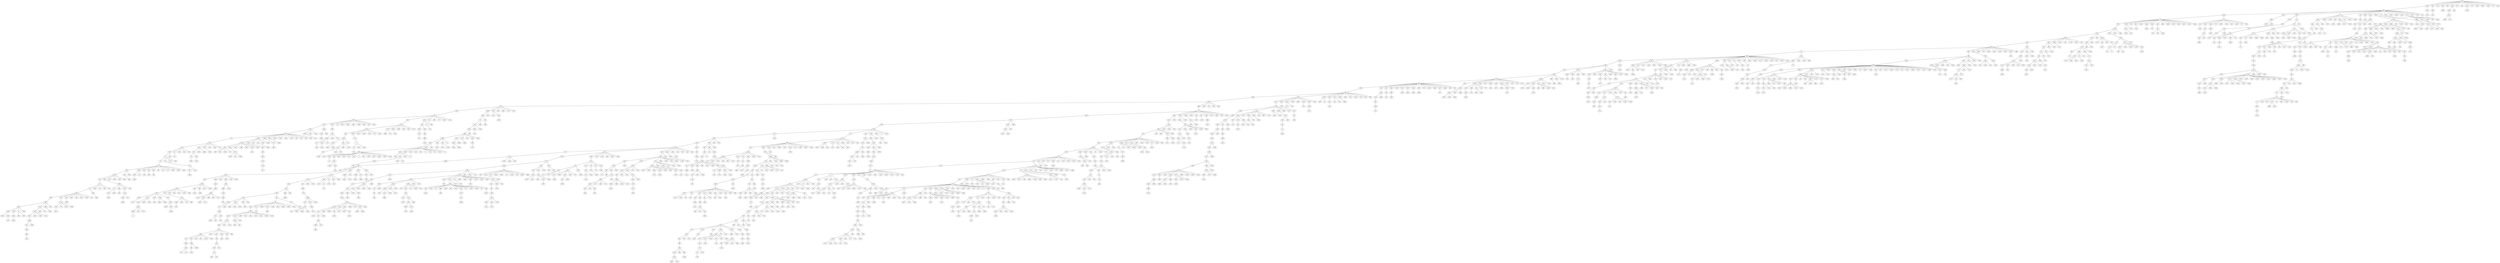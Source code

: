 strict graph "" {
	1467 -- 1245;
	1467 -- 292;
	1467 -- 1112;
	1467 -- 630;
	1467 -- 483;
	1467 -- 838;
	1467 -- 327;
	1467 -- 102;
	1467 -- 2152;
	1467 -- 24;
	1467 -- 1184;
	1467 -- 1867;
	1467 -- 1528;
	1467 -- 51;
	1467 -- 636;
	1245 -- 909;
	1245 -- 1679;
	909 -- 1486;
	909 -- 919;
	909 -- 244;
	909 -- 774;
	909 -- 181;
	909 -- 609;
	909 -- 1025;
	909 -- 1948;
	909 -- 771;
	909 -- 618;
	909 -- 2301;
	909 -- 1446;
	909 -- 1243;
	909 -- 417;
	909 -- 1651;
	909 -- 767;
	909 -- 213;
	1486 -- 341;
	1486 -- 740;
	341 -- 390;
	341 -- 1140;
	341 -- 90;
	341 -- 607;
	341 -- 1165;
	341 -- 1466;
	341 -- 2418;
	341 -- 1442;
	341 -- 896;
	341 -- 1990;
	341 -- 1817;
	341 -- 458;
	341 -- 1913;
	341 -- 2321;
	341 -- 1468;
	390 -- 2216;
	2216 -- 520;
	2216 -- 1785;
	2216 -- 1414;
	2216 -- 2403;
	520 -- 968;
	520 -- 1313;
	520 -- 953;
	520 -- 2053;
	968 -- 834;
	968 -- 2491;
	968 -- 1698;
	968 -- 1519;
	968 -- 1237;
	968 -- 1135;
	968 -- 1854;
	968 -- 547;
	834 -- 826;
	834 -- 403;
	826 -- 277;
	826 -- 805;
	826 -- 639;
	826 -- 2066;
	826 -- 725;
	826 -- 2266;
	826 -- 1219;
	826 -- 1230;
	826 -- 2339;
	826 -- 2442;
	826 -- 2289;
	277 -- 1696;
	277 -- 293;
	1696 -- 2010;
	1696 -- 1627;
	1696 -- 1754;
	1696 -- 1288;
	1696 -- 478;
	1696 -- 271;
	1696 -- 34;
	1696 -- 2197;
	1696 -- 485;
	1696 -- 2393;
	1696 -- 1640;
	1696 -- 2117;
	1696 -- 1900;
	1696 -- 2253;
	1696 -- 827;
	1696 -- 2420;
	1696 -- 2334;
	2010 -- 1945;
	2010 -- 2276;
	1945 -- 203;
	1945 -- 1614;
	1945 -- 2481;
	1945 -- 1106;
	203 -- 1985;
	1985 -- 2134;
	1985 -- 1986;
	1985 -- 890;
	1985 -- 2061;
	1985 -- 2116;
	2134 -- 698;
	2134 -- 902;
	2134 -- 2369;
	2134 -- 2434;
	2134 -- 612;
	2134 -- 1646;
	2134 -- 1443;
	2134 -- 2416;
	2134 -- 2213;
	2134 -- 227;
	2134 -- 372;
	2134 -- 2133;
	698 -- 1822;
	698 -- 674;
	698 -- 387;
	698 -- 2196;
	698 -- 2223;
	698 -- 2217;
	698 -- 2107;
	698 -- 2492;
	698 -- 2291;
	698 -- 937;
	698 -- 2435;
	698 -- 1662;
	698 -- 297;
	698 -- 1066;
	698 -- 994;
	698 -- 280;
	1822 -- 1865;
	1865 -- 869;
	1865 -- 1363;
	1865 -- 1923;
	1865 -- 2342;
	1865 -- 770;
	1865 -- 2409;
	1865 -- 2287;
	1865 -- 672;
	1865 -- 1534;
	1865 -- 250;
	1865 -- 687;
	1865 -- 965;
	869 -- 2282;
	2282 -- 755;
	2282 -- 668;
	2282 -- 1339;
	2282 -- 572;
	2282 -- 487;
	2282 -- 619;
	755 -- 2441;
	755 -- 1909;
	755 -- 303;
	755 -- 499;
	755 -- 1882;
	755 -- 754;
	755 -- 1274;
	2441 -- 333;
	333 -- 1978;
	333 -- 290;
	333 -- 2478;
	333 -- 82;
	333 -- 1931;
	333 -- 97;
	333 -- 1395;
	333 -- 1514;
	1978 -- 1074;
	1978 -- 2387;
	1978 -- 93;
	1978 -- 1857;
	1978 -- 1650;
	1978 -- 2050;
	1978 -- 1362;
	1978 -- 892;
	1978 -- 188;
	1978 -- 1479;
	1074 -- 1901;
	1074 -- 2168;
	1901 -- 2254;
	1901 -- 2236;
	1901 -- 2251;
	1901 -- 1016;
	2254 -- 32;
	2254 -- 1460;
	2254 -- 1838;
	2254 -- 962;
	2254 -- 1926;
	2254 -- 1416;
	2254 -- 2124;
	2254 -- 1767;
	2254 -- 85;
	2254 -- 411;
	2254 -- 546;
	2254 -- 956;
	32 -- 1481;
	1481 -- 156;
	1481 -- 942;
	1481 -- 1373;
	1481 -- 541;
	1481 -- 1320;
	1481 -- 927;
	156 -- 1789;
	156 -- 217;
	156 -- 829;
	156 -- 939;
	156 -- 340;
	1789 -- 37;
	1789 -- 464;
	37 -- 70;
	37 -- 732;
	37 -- 2113;
	37 -- 449;
	70 -- 170;
	170 -- 828;
	170 -- 1805;
	170 -- 836;
	170 -- 563;
	170 -- 663;
	170 -- 787;
	170 -- 66;
	170 -- 717;
	170 -- 1965;
	170 -- 1823;
	170 -- 1852;
	668 -- 1272;
	1272 -- 1605;
	1272 -- 944;
	1272 -- 1835;
	1272 -- 1839;
	1272 -- 1393;
	1272 -- 545;
	1272 -- 433;
	1272 -- 1496;
	1272 -- 427;
	1272 -- 1068;
	1272 -- 128;
	1272 -- 1793;
	1605 -- 1387;
	1387 -- 1002;
	1387 -- 2352;
	1387 -- 1080;
	1002 -- 1992;
	1992 -- 1111;
	1992 -- 52;
	1992 -- 248;
	1992 -- 1158;
	1992 -- 1497;
	1992 -- 1;
	1992 -- 1279;
	1111 -- 408;
	1111 -- 1078;
	408 -- 1033;
	408 -- 409;
	408 -- 406;
	408 -- 249;
	1033 -- 1019;
	1033 -- 1070;
	1019 -- 95;
	1019 -- 314;
	1019 -- 645;
	1019 -- 2426;
	1019 -- 1953;
	1019 -- 510;
	1019 -- 673;
	1019 -- 323;
	1019 -- 363;
	95 -- 2313;
	2313 -- 1088;
	2313 -- 2194;
	2313 -- 2149;
	2313 -- 198;
	1088 -- 2020;
	2020 -- 807;
	2020 -- 72;
	2020 -- 2493;
	2020 -- 1502;
	2020 -- 1942;
	807 -- 903;
	903 -- 823;
	903 -- 1946;
	903 -- 202;
	903 -- 2028;
	903 -- 978;
	903 -- 2376;
	823 -- 1084;
	1084 -- 739;
	1084 -- 616;
	1084 -- 798;
	1084 -- 2237;
	1084 -- 1040;
	739 -- 506;
	739 -- 218;
	739 -- 455;
	739 -- 854;
	739 -- 591;
	739 -- 1076;
	739 -- 286;
	828 -- 1015;
	828 -- 756;
	828 -- 338;
	1015 -- 167;
	1015 -- 692;
	1015 -- 185;
	1015 -- 2384;
	1015 -- 285;
	1015 -- 938;
	167 -- 177;
	177 -- 16;
	177 -- 1189;
	177 -- 373;
	177 -- 190;
	177 -- 84;
	16 -- 665;
	16 -- 389;
	665 -- 664;
	665 -- 447;
	665 -- 1574;
	665 -- 476;
	665 -- 1475;
	665 -- 597;
	665 -- 1924;
	665 -- 96;
	664 -- 1895;
	1895 -- 469;
	1895 -- 1941;
	1895 -- 1963;
	1895 -- 651;
	469 -- 1568;
	469 -- 1748;
	469 -- 9;
	469 -- 1658;
	1568 -- 1691;
	1568 -- 1584;
	290 -- 2201;
	2201 -- 1623;
	2201 -- 1733;
	2201 -- 1981;
	2201 -- 2488;
	2201 -- 906;
	2201 -- 204;
	2201 -- 1424;
	1623 -- 893;
	1623 -- 1383;
	1623 -- 1970;
	1623 -- 1545;
	1623 -- 1222;
	1623 -- 43;
	1623 -- 1539;
	893 -- 2076;
	2076 -- 1693;
	2076 -- 593;
	2076 -- 971;
	1693 -- 2355;
	1693 -- 1569;
	944 -- 1247;
	944 -- 1145;
	1247 -- 1341;
	1341 -- 844;
	1341 -- 1163;
	1341 -- 1303;
	1341 -- 481;
	844 -- 872;
	844 -- 106;
	844 -- 586;
	844 -- 1977;
	844 -- 666;
	872 -- 1174;
	1174 -- 958;
	1174 -- 1065;
	1174 -- 1685;
	1174 -- 921;
	1174 -- 164;
	1174 -- 1581;
	1174 -- 1595;
	1174 -- 538;
	1174 -- 722;
	1174 -- 1385;
	1174 -- 863;
	958 -- 1064;
	1064 -- 1108;
	1064 -- 1836;
	1064 -- 2018;
	1064 -- 165;
	1064 -- 91;
	1064 -- 1265;
	1064 -- 1773;
	1108 -- 457;
	457 -- 26;
	457 -- 416;
	457 -- 163;
	457 -- 753;
	457 -- 1480;
	457 -- 437;
	457 -- 1157;
	457 -- 461;
	457 -- 1026;
	457 -- 1181;
	26 -- 870;
	26 -- 765;
	870 -- 1350;
	1350 -- 310;
	1350 -- 3;
	1350 -- 1565;
	1350 -- 2391;
	1350 -- 195;
	1350 -- 1283;
	1350 -- 1344;
	1350 -- 1035;
	1350 -- 1024;
	1350 -- 1083;
	1350 -- 1736;
	1350 -- 1701;
	1350 -- 503;
	310 -- 1615;
	1615 -- 1425;
	1615 -- 1673;
	1615 -- 21;
	1615 -- 801;
	1615 -- 1259;
	1425 -- 448;
	1425 -- 2371;
	1425 -- 1726;
	1425 -- 764;
	1425 -- 334;
	1425 -- 772;
	1425 -- 1912;
	448 -- 2480;
	2480 -- 2359;
	2480 -- 1645;
	2480 -- 367;
	2480 -- 1262;
	2480 -- 1261;
	2480 -- 1632;
	919 -- 1993;
	1993 -- 1234;
	1993 -- 2320;
	244 -- 2379;
	244 -- 47;
	2379 -- 308;
	308 -- 187;
	187 -- 1462;
	1462 -- 140;
	1462 -- 1649;
	1462 -- 1255;
	1462 -- 1929;
	1462 -- 157;
	2371 -- 1043;
	2371 -- 318;
	2371 -- 426;
	2371 -- 1507;
	2371 -- 1022;
	1043 -- 11;
	11 -- 494;
	11 -- 1544;
	11 -- 658;
	11 -- 1890;
	11 -- 2142;
	11 -- 987;
	11 -- 637;
	494 -- 1501;
	494 -- 525;
	494 -- 2401;
	1501 -- 1670;
	1501 -- 1769;
	1670 -- 738;
	1670 -- 524;
	738 -- 850;
	738 -- 1281;
	850 -- 2207;
	850 -- 608;
	850 -- 917;
	2207 -- 957;
	2207 -- 1139;
	2207 -- 158;
	2207 -- 1678;
	2207 -- 1709;
	2207 -- 1636;
	957 -- 930;
	930 -- 662;
	930 -- 587;
	930 -- 274;
	662 -- 588;
	588 -- 533;
	533 -- 1403;
	533 -- 629;
	533 -- 882;
	1403 -- 1325;
	2168 -- 2144;
	2168 -- 840;
	1065 -- 1331;
	1065 -- 1792;
	1065 -- 1933;
	1331 -- 1162;
	1331 -- 1498;
	1162 -- 410;
	1162 -- 1173;
	1162 -- 1115;
	410 -- 1239;
	1239 -- 766;
	766 -- 2326;
	766 -- 622;
	766 -- 1353;
	766 -- 1833;
	2326 -- 59;
	59 -- 344;
	59 -- 2332;
	59 -- 852;
	344 -- 1697;
	1697 -- 1286;
	1697 -- 1176;
	1697 -- 1171;
	774 -- 2450;
	774 -- 2383;
	774 -- 1195;
	774 -- 305;
	774 -- 802;
	774 -- 53;
	774 -- 1429;
	774 -- 1208;
	2450 -- 584;
	2450 -- 2141;
	2450 -- 206;
	584 -- 727;
	584 -- 491;
	2478 -- 339;
	2478 -- 8;
	2478 -- 336;
	339 -- 2093;
	339 -- 1593;
	2093 -- 1378;
	1378 -- 377;
	314 -- 2165;
	314 -- 1629;
	314 -- 1718;
	314 -- 1103;
	314 -- 644;
	314 -- 1952;
	314 -- 1504;
	2165 -- 2173;
	2173 -- 2086;
	2173 -- 435;
	2173 -- 681;
	2086 -- 598;
	2086 -- 2218;
	598 -- 2220;
	598 -- 1919;
	598 -- 849;
	598 -- 1558;
	598 -- 1671;
	2220 -- 679;
	2220 -- 2089;
	679 -- 1127;
	679 -- 2164;
	679 -- 2268;
	1127 -- 216;
	216 -- 2244;
	216 -- 1862;
	216 -- 1188;
	765 -- 2341;
	765 -- 76;
	765 -- 2370;
	765 -- 347;
	765 -- 733;
	765 -- 744;
	765 -- 1172;
	765 -- 1183;
	765 -- 98;
	765 -- 2008;
	765 -- 1357;
	765 -- 1448;
	1313 -- 1445;
	1313 -- 638;
	1445 -- 762;
	1445 -- 885;
	1445 -- 168;
	762 -- 883;
	762 -- 2041;
	762 -- 1449;
	762 -- 2305;
	72 -- 2427;
	2427 -- 1129;
	2427 -- 1196;
	2427 -- 31;
	2427 -- 613;
	2427 -- 1683;
	1129 -- 1335;
	1129 -- 281;
	1129 -- 1801;
	1129 -- 1011;
	1335 -- 287;
	287 -- 1149;
	287 -- 988;
	287 -- 589;
	1149 -- 189;
	1149 -- 735;
	189 -- 1902;
	189 -- 655;
	189 -- 684;
	189 -- 929;
	1902 -- 121;
	1902 -- 1529;
	121 -- 1998;
	1998 -- 757;
	1998 -- 1270;
	757 -- 1585;
	757 -- 193;
	2341 -- 1273;
	1273 -- 125;
	1273 -- 1604;
	1273 -- 79;
	1273 -- 1814;
	1273 -- 1858;
	1273 -- 1694;
	1273 -- 845;
	1273 -- 592;
	1273 -- 1776;
	1273 -- 862;
	125 -- 153;
	153 -- 647;
	153 -- 747;
	153 -- 518;
	153 -- 1029;
	153 -- 2454;
	153 -- 1700;
	153 -- 1316;
	153 -- 1783;
	153 -- 264;
	153 -- 1356;
	153 -- 1957;
	153 -- 424;
	153 -- 311;
	153 -- 71;
	647 -- 868;
	647 -- 1739;
	647 -- 1427;
	622 -- 78;
	78 -- 723;
	1363 -- 2177;
	1363 -- 2303;
	1363 -- 2354;
	1363 -- 1746;
	1363 -- 1980;
	1363 -- 1278;
	1363 -- 1349;
	1363 -- 1516;
	2177 -- 1706;
	1706 -- 1269;
	1706 -- 1248;
	1706 -- 1983;
	1706 -- 1850;
	1706 -- 809;
	1706 -- 1257;
	3 -- 353;
	3 -- 283;
	3 -- 342;
	3 -- 1167;
	674 -- 1681;
	1681 -- 1214;
	1681 -- 2460;
	1214 -- 835;
	835 -- 1450;
	1685 -- 83;
	1685 -- 176;
	1685 -- 1907;
	1685 -- 1808;
	83 -- 1737;
	1737 -- 2034;
	1460 -- 2039;
	1460 -- 1326;
	1460 -- 110;
	1460 -- 521;
	1460 -- 346;
	1460 -- 2189;
	2039 -- 922;
	2039 -- 1635;
	2039 -- 2161;
	2039 -- 1588;
	2039 -- 2042;
	2039 -- 2438;
	2039 -- 2003;
	922 -- 769;
	922 -- 799;
	922 -- 1309;
	922 -- 477;
	52 -- 792;
	792 -- 1684;
	792 -- 1653;
	792 -- 1713;
	792 -- 58;
	792 -- 2346;
	792 -- 419;
	792 -- 123;
	792 -- 780;
	1684 -- 324;
	1684 -- 1056;
	1684 -- 1343;
	1684 -- 345;
	1684 -- 2362;
	1684 -- 1437;
	1684 -- 1510;
	1684 -- 44;
	1684 -- 1790;
	1684 -- 1005;
	1684 -- 1209;
	324 -- 2242;
	2242 -- 2186;
	2242 -- 2215;
	2242 -- 114;
	2242 -- 1490;
	2242 -- 2198;
	2242 -- 2112;
	2186 -- 174;
	2186 -- 2158;
	2186 -- 1811;
	2186 -- 583;
	2186 -- 695;
	2186 -- 2132;
	174 -- 2304;
	2304 -- 715;
	2304 -- 1938;
	2304 -- 2357;
	2304 -- 1169;
	2215 -- 567;
	805 -- 298;
	298 -- 2432;
	298 -- 2182;
	298 -- 254;
	298 -- 2170;
	298 -- 2285;
	298 -- 2474;
	2432 -- 2208;
	2208 -- 2156;
	2208 -- 2261;
	2208 -- 1420;
	2208 -- 2125;
	2208 -- 2293;
	2208 -- 2052;
	2208 -- 2091;
	2208 -- 894;
	2208 -- 2233;
	2208 -- 2264;
	2208 -- 55;
	2208 -- 2283;
	2208 -- 2100;
	2208 -- 934;
	2208 -- 617;
	2208 -- 2137;
	2208 -- 2140;
	2208 -- 2175;
	2208 -- 337;
	2208 -- 2225;
	2208 -- 2300;
	2208 -- 1703;
	2208 -- 1276;
	2208 -- 1566;
	2208 -- 2102;
	409 -- 229;
	409 -- 209;
	409 -- 1564;
	229 -- 319;
	319 -- 646;
	319 -- 27;
	646 -- 1866;
	1866 -- 2211;
	1866 -- 1268;
	1866 -- 969;
	1866 -- 440;
	1866 -- 2413;
	1866 -- 2448;
	1866 -- 880;
	902 -- 1918;
	1918 -- 2067;
	1918 -- 1392;
	1918 -- 1884;
	181 -- 824;
	883 -- 22;
	747 -- 1795;
	747 -- 1532;
	1795 -- 407;
	1795 -- 1495;
	1795 -- 611;
	1795 -- 126;
	1795 -- 1492;
	1795 -- 1246;
	1795 -- 704;
	407 -- 415;
	407 -- 1844;
	415 -- 601;
	415 -- 1280;
	415 -- 1038;
	601 -- 1034;
	1034 -- 1628;
	1628 -- 935;
	935 -- 1784;
	935 -- 2414;
	1784 -- 2343;
	1784 -- 565;
	2244 -- 2104;
	2104 -- 2031;
	2031 -- 2378;
	2031 -- 463;
	2031 -- 2424;
	2031 -- 1699;
	2031 -- 579;
	2031 -- 559;
	2031 -- 2443;
	2378 -- 115;
	2378 -- 1464;
	2378 -- 1868;
	2378 -- 916;
	2378 -- 763;
	2378 -- 1655;
	115 -- 2108;
	115 -- 537;
	115 -- 1186;
	2156 -- 1036;
	1036 -- 2259;
	2259 -- 623;
	2259 -- 1144;
	623 -- 1220;
	1269 -- 1928;
	1928 -- 1324;
	1324 -- 2554;
	1324 -- 224;
	1324 -- 1182;
	2554 -- 2563;
	2563 -- 2558;
	2563 -- 2561;
	2558 -- 2576;
	2576 -- 2579;
	2579 -- 2555;
	2579 -- 2569;
	2555 -- 2578;
	2578 -- 2547;
	2578 -- 2580;
	2547 -- 2551;
	2551 -- 2562;
	2551 -- 2546;
	2551 -- 2544;
	2562 -- 2552;
	2552 -- 2570;
	2552 -- 2582;
	2552 -- 2543;
	2552 -- 2550;
	2552 -- 2577;
	2552 -- 2568;
	2552 -- 2556;
	2552 -- 2559;
	2552 -- 2548;
	1270 -- 659;
	2067 -- 1300;
	2067 -- 2329;
	2067 -- 1904;
	609 -- 304;
	304 -- 985;
	985 -- 1155;
	2261 -- 2153;
	2153 -- 1979;
	2153 -- 1105;
	2153 -- 821;
	2153 -- 2284;
	2153 -- 1330;
	2153 -- 1146;
	2570 -- 2560;
	2560 -- 2583;
	2560 -- 2586;
	2583 -- 2584;
	2584 -- 2573;
	645 -- 650;
	645 -- 420;
	650 -- 2155;
	650 -- 2299;
	650 -- 312;
	650 -- 2083;
	650 -- 2184;
	650 -- 370;
	650 -- 2245;
	650 -- 1298;
	2155 -- 1766;
	2155 -- 1332;
	1766 -- 369;
	1766 -- 585;
	1766 -- 2234;
	369 -- 773;
	369 -- 460;
	447 -- 1315;
	1315 -- 1226;
	1315 -- 776;
	1315 -- 2363;
	1315 -- 1396;
	1919 -- 2380;
	1919 -- 1764;
	1919 -- 1572;
	1919 -- 35;
	1919 -- 2469;
	1919 -- 1894;
	1919 -- 1041;
	1919 -- 2473;
	1919 -- 2160;
	1919 -- 2054;
	593 -- 201;
	593 -- 1667;
	593 -- 2278;
	1420 -- 2098;
	1420 -- 2110;
	1420 -- 2205;
	1420 -- 2203;
	2211 -- 1008;
	1008 -- 1231;
	849 -- 1434;
	1434 -- 1431;
	1434 -- 2456;
	1434 -- 832;
	2343 -- 1625;
	2343 -- 309;
	1625 -- 1760;
	1625 -- 1500;
	1625 -- 652;
	1625 -- 117;
	1625 -- 270;
	1604 -- 879;
	1604 -- 1322;
	879 -- 1306;
	879 -- 436;
	879 -- 422;
	1306 -- 1727;
	1727 -- 1859;
	1727 -- 65;
	1727 -- 1337;
	1727 -- 1128;
	1727 -- 1607;
	1727 -- 730;
	1859 -- 1714;
	1859 -- 434;
	1859 -- 1719;
	435 -- 259;
	435 -- 1972;
	435 -- 1126;
	259 -- 2021;
	2021 -- 2179;
	2021 -- 2214;
	1726 -- 2484;
	2484 -- 2317;
	2484 -- 1260;
	2484 -- 2483;
	2484 -- 1305;
	1025 -- 1962;
	1962 -- 154;
	1962 -- 330;
	1962 -- 1834;
	1962 -- 1752;
	154 -- 573;
	573 -- 843;
	843 -- 497;
	497 -- 20;
	497 -- 155;
	497 -- 1211;
	497 -- 172;
	497 -- 284;
	497 -- 1370;
	497 -- 29;
	497 -- 1348;
	497 -- 1695;
	497 -- 1611;
	1948 -- 2030;
	2030 -- 998;
	2030 -- 1989;
	2030 -- 1893;
	2030 -- 86;
	2030 -- 1185;
	2030 -- 628;
	2030 -- 1616;
	998 -- 569;
	998 -- 1889;
	998 -- 2422;
	998 -- 1224;
	998 -- 1046;
	998 -- 2482;
	569 -- 2123;
	2123 -- 1738;
	2123 -- 558;
	2123 -- 2386;
	2123 -- 473;
	1738 -- 502;
	502 -- 2307;
	502 -- 2542;
	502 -- 1032;
	1629 -- 441;
	441 -- 54;
	441 -- 1751;
	441 -- 332;
	441 -- 267;
	441 -- 2119;
	1627 -- 1060;
	1627 -- 234;
	1627 -- 1311;
	1627 -- 2224;
	1627 -- 1847;
	1627 -- 1299;
	1627 -- 2096;
	1060 -- 1974;
	1060 -- 948;
	1060 -- 709;
	1060 -- 2272;
	1326 -- 495;
	495 -- 693;
	693 -- 2022;
	2022 -- 1147;
	2582 -- 2565;
	735 -- 46;
	735 -- 141;
	46 -- 2051;
	46 -- 1217;
	46 -- 1863;
	46 -- 2235;
	46 -- 1240;
	46 -- 683;
	46 -- 2465;
	46 -- 2458;
	46 -- 2361;
	2051 -- 1592;
	1592 -- 1156;
	1592 -- 2373;
	1592 -- 1485;
	1592 -- 103;
	1592 -- 2143;
	1592 -- 109;
	1592 -- 1452;
	1592 -- 1824;
	1592 -- 2318;
	1156 -- 1570;
	1570 -- 296;
	1570 -- 1513;
	1570 -- 1734;
	296 -- 402;
	402 -- 980;
	402 -- 1493;
	402 -- 1531;
	402 -- 1454;
	402 -- 180;
	402 -- 399;
	980 -- 101;
	980 -- 542;
	980 -- 149;
	980 -- 581;
	980 -- 1148;
	980 -- 2392;
	101 -- 2368;
	2368 -- 1204;
	1204 -- 791;
	1204 -- 731;
	2380 -- 2016;
	2380 -- 2258;
	2380 -- 1391;
	2380 -- 2082;
	2380 -- 2417;
	2016 -- 49;
	2016 -- 2006;
	49 -- 88;
	88 -- 396;
	1056 -- 997;
	997 -- 1848;
	997 -- 830;
	1848 -- 718;
	1848 -- 803;
	1848 -- 1159;
	1848 -- 2064;
	1848 -- 2489;
	718 -- 1546;
	718 -- 719;
	718 -- 1960;
	718 -- 208;
	1546 -- 226;
	226 -- 171;
	226 -- 462;
	171 -- 1935;
	1935 -- 1906;
	1935 -- 550;
	1906 -- 2430;
	2430 -- 2433;
	2430 -- 952;
	2430 -- 431;
	2430 -- 1377;
	2430 -- 1092;
	2430 -- 822;
	2430 -- 1242;
	2430 -- 159;
	2430 -- 967;
	2430 -- 600;
	20 -- 635;
	20 -- 1338;
	20 -- 1999;
	20 -- 991;
	20 -- 815;
	635 -- 1675;
	1675 -- 361;
	361 -- 1777;
	1777 -- 1997;
	1777 -- 865;
	1997 -- 1423;
	1997 -- 73;
	1997 -- 1796;
	1997 -- 1229;
	65 -- 1042;
	1042 -- 696;
	1042 -- 225;
	1042 -- 726;
	1042 -- 92;
	696 -- 1227;
	696 -- 746;
	696 -- 1386;
	727 -- 99;
	99 -- 1152;
	1152 -- 1819;
	1152 -- 574;
	1152 -- 1197;
	565 -- 1606;
	565 -- 820;
	1909 -- 288;
	1909 -- 2232;
	288 -- 74;
	288 -- 397;
	74 -- 1323;
	74 -- 1061;
	1323 -- 1618;
	1323 -- 2026;
	1323 -- 1459;
	1618 -- 808;
	1618 -- 682;
	808 -- 1000;
	808 -- 2027;
	808 -- 1707;
	808 -- 182;
	808 -- 1914;
	808 -- 1964;
	719 -- 432;
	719 -- 127;
	719 -- 395;
	719 -- 1599;
	281 -- 1580;
	1580 -- 278;
	1979 -- 2249;
	1986 -- 1333;
	1986 -- 1674;
	1986 -- 307;
	1986 -- 1975;
	1986 -- 1210;
	1333 -- 1336;
	248 -- 1762;
	1762 -- 1233;
	1762 -- 2288;
	292 -- 2429;
	2433 -- 1327;
	2433 -- 1020;
	2433 -- 64;
	1268 -- 1166;
	518 -- 688;
	518 -- 1012;
	688 -- 2136;
	688 -- 1351;
	688 -- 2188;
	688 -- 874;
	1754 -- 1413;
	1754 -- 94;
	1754 -- 1853;
	1754 -- 2486;
	1754 -- 1641;
	1413 -- 797;
	1413 -- 207;
	1413 -- 1982;
	1413 -- 657;
	1413 -- 908;
	797 -- 320;
	320 -- 69;
	320 -- 138;
	320 -- 1009;
	320 -- 1478;
	320 -- 905;
	320 -- 1976;
	320 -- 793;
	69 -- 352;
	69 -- 853;
	69 -- 2023;
	69 -- 1358;
	69 -- 1523;
	69 -- 1702;
	352 -- 104;
	104 -- 465;
	104 -- 1087;
	465 -- 1876;
	1876 -- 1973;
	1733 -- 1969;
	1733 -- 137;
	1764 -- 365;
	2125 -- 1153;
	2125 -- 2270;
	740 -- 315;
	740 -- 1235;
	740 -- 1410;
	740 -- 777;
	740 -- 2487;
	740 -- 1136;
	740 -- 192;
	740 -- 1987;
	740 -- 67;
	740 -- 918;
	315 -- 1355;
	1139 -- 516;
	516 -- 1053;
	436 -- 2328;
	2328 -- 602;
	2328 -- 325;
	2328 -- 108;
	2328 -- 992;
	602 -- 614;
	614 -- 670;
	670 -- 2238;
	670 -- 603;
	670 -- 2265;
	670 -- 1491;
	2238 -- 2243;
	2299 -- 2057;
	2057 -- 2193;
	2057 -- 2274;
	2057 -- 2171;
	2057 -- 354;
	2193 -- 861;
	2193 -- 2037;
	2193 -- 954;
	861 -- 2058;
	2058 -- 1608;
	2058 -- 1098;
	2058 -- 1603;
	2058 -- 1732;
	2493 -- 1956;
	2493 -- 1312;
	1956 -- 1955;
	1956 -- 1759;
	224 -- 649;
	649 -- 606;
	606 -- 2459;
	2459 -- 1051;
	1423 -- 1547;
	525 -- 721;
	525 -- 2470;
	525 -- 1552;
	1614 -- 1816;
	1614 -- 2295;
	1614 -- 1851;
	1614 -- 1927;
	2481 -- 1947;
	2481 -- 1905;
	2481 -- 2241;
	2481 -- 294;
	2481 -- 2286;
	2481 -- 846;
	2481 -- 2187;
	2481 -- 2045;
	1947 -- 359;
	359 -- 220;
	220 -- 2191;
	225 -- 105;
	105 -- 1559;
	105 -- 1314;
	1559 -- 425;
	921 -- 1538;
	2182 -- 1228;
	2182 -- 2298;
	2182 -- 1488;
	2182 -- 160;
	2182 -- 2209;
	387 -- 238;
	238 -- 237;
	1819 -- 1791;
	1819 -- 467;
	1819 -- 1463;
	1819 -- 736;
	1819 -- 553;
	1819 -- 2472;
	1819 -- 423;
	1791 -- 113;
	113 -- 1302;
	113 -- 1120;
	1302 -- 2511;
	2511 -- 2534;
	2534 -- 2525;
	2525 -- 2522;
	2525 -- 2529;
	2525 -- 2503;
	2525 -- 2538;
	2525 -- 2541;
	2522 -- 2517;
	2517 -- 2510;
	2517 -- 2540;
	2491 -- 794;
	2491 -- 2290;
	2491 -- 1285;
	1029 -- 837;
	837 -- 2190;
	837 -- 1881;
	837 -- 1556;
	837 -- 2423;
	837 -- 1596;
	2041 -- 100;
	2041 -- 711;
	2041 -- 641;
	2052 -- 1533;
	2052 -- 2228;
	1989 -- 745;
	745 -- 1885;
	745 -- 272;
	745 -- 348;
	1885 -- 1329;
	1885 -- 1354;
	1885 -- 2428;
	1329 -- 966;
	1329 -- 1455;
	1329 -- 1563;
	1329 -- 151;
	1593 -- 804;
	804 -- 1869;
	1635 -- 1757;
	1757 -- 1560;
	1757 -- 970;
	1757 -- 2079;
	293 -- 1891;
	293 -- 2185;
	293 -- 1194;
	293 -- 686;
	853 -- 1367;
	1367 -- 1142;
	1367 -- 1121;
	1367 -- 1124;
	1367 -- 1045;
	1367 -- 975;
	1367 -- 412;
	1142 -- 1590;
	1590 -- 1031;
	2373 -- 2038;
	2373 -- 540;
	2038 -- 959;
	2038 -- 931;
	2529 -- 2520;
	2529 -- 2504;
	2529 -- 2527;
	2529 -- 2502;
	2529 -- 2515;
	2529 -- 2518;
	2529 -- 2500;
	2529 -- 2532;
	2529 -- 2535;
	2529 -- 2514;
	2529 -- 2499;
	2529 -- 2516;
	1891 -- 147;
	1891 -- 779;
	147 -- 1631;
	2274 -- 2273;
	1140 -- 2375;
	1140 -- 529;
	2375 -- 2476;
	2375 -- 632;
	403 -- 2074;
	403 -- 814;
	403 -- 1334;
	2520 -- 2523;
	2523 -- 2512;
	2523 -- 2505;
	2523 -- 2508;
	1288 -- 150;
	150 -- 2048;
	150 -- 360;
	150 -- 2077;
	150 -- 394;
	150 -- 468;
	150 -- 981;
	150 -- 186;
	2048 -- 1555;
	2048 -- 252;
	2048 -- 2145;
	1923 -- 306;
	1923 -- 19;
	1233 -- 1077;
	1077 -- 1483;
	1077 -- 1352;
	1483 -- 1971;
	1483 -- 215;
	1971 -- 1432;
	1971 -- 720;
	1432 -- 2071;
	952 -- 443;
	506 -- 2166;
	506 -- 1241;
	506 -- 1055;
	506 -- 2296;
	506 -- 508;
	2166 -- 1071;
	1196 -- 2372;
	1196 -- 41;
	158 -- 582;
	2091 -- 700;
	2091 -- 891;
	2091 -- 1006;
	1631 -- 920;
	920 -- 1368;
	920 -- 620;
	1368 -- 1619;
	1368 -- 2047;
	1619 -- 1749;
	2273 -- 2248;
	2273 -- 2250;
	2342 -- 2331;
	2331 -- 504;
	1606 -- 1294;
	1070 -- 897;
	897 -- 1093;
	76 -- 1340;
	76 -- 496;
	1340 -- 1039;
	1340 -- 1057;
	1340 -- 456;
	1340 -- 2446;
	1340 -- 1249;
	1340 -- 594;
	1340 -- 1058;
	1785 -- 654;
	654 -- 131;
	654 -- 2271;
	654 -- 1747;
	764 -- 391;
	391 -- 1072;
	391 -- 1131;
	794 -- 40;
	794 -- 1221;
	40 -- 444;
	40 -- 470;
	444 -- 1617;
	444 -- 1950;
	1617 -- 1253;
	1617 -- 1433;
	1617 -- 1435;
	1253 -- 260;
	1253 -- 2148;
	431 -- 429;
	431 -- 667;
	429 -- 2183;
	1226 -- 1831;
	201 -- 561;
	201 -- 1428;
	201 -- 276;
	1972 -- 166;
	166 -- 1991;
	166 -- 1150;
	166 -- 2040;
	254 -- 2485;
	254 -- 1660;
	254 -- 2033;
	2303 -- 1550;
	1550 -- 552;
	552 -- 551;
	551 -- 549;
	47 -- 671;
	47 -- 291;
	671 -- 1203;
	671 -- 331;
	671 -- 1536;
	1203 -- 1213;
	1203 -- 1526;
	1203 -- 590;
	1203 -- 961;
	1213 -- 1407;
	1213 -- 18;
	1213 -- 1050;
	1213 -- 1958;
	1213 -- 1548;
	2190 -- 329;
	1450 -- 475;
	1228 -- 914;
	1228 -- 1600;
	2236 -- 811;
	2550 -- 2557;
	2550 -- 2564;
	2557 -- 2588;
	2557 -- 2581;
	1572 -- 1916;
	1572 -- 1515;
	1916 -- 788;
	1916 -- 1530;
	1916 -- 45;
	1916 -- 669;
	1916 -- 2308;
	1916 -- 945;
	1916 -- 1613;
	1916 -- 819;
	1916 -- 515;
	1916 -- 1254;
	1916 -- 1856;
	1916 -- 28;
	2354 -- 1717;
	2354 -- 795;
	1565 -- 450;
	450 -- 1143;
	450 -- 1520;
	450 -- 2351;
	450 -- 1815;
	1941 -- 1201;
	1941 -- 884;
	1941 -- 621;
	1201 -- 1591;
	1201 -- 1652;
	1201 -- 1264;
	1201 -- 1471;
	2370 -- 1436;
	1000 -- 964;
	1000 -- 580;
	1000 -- 139;
	1000 -- 15;
	964 -- 511;
	964 -- 2364;
	964 -- 1292;
	511 -- 1841;
	511 -- 482;
	511 -- 1883;
	511 -- 2127;
	511 -- 452;
	511 -- 789;
	511 -- 4;
	511 -- 752;
	511 -- 39;
	511 -- 2312;
	511 -- 17;
	1841 -- 1672;
	1841 -- 349;
	1841 -- 548;
	1841 -- 960;
	1841 -- 1524;
	1841 -- 89;
	1841 -- 1821;
	1841 -- 2;
	1841 -- 831;
	1841 -- 578;
	1841 -- 1780;
	1841 -- 2356;
	1841 -- 1934;
	1841 -- 2204;
	2577 -- 2567;
	2577 -- 2574;
	2577 -- 2549;
	1591 -- 1266;
	1266 -- 812;
	1266 -- 1048;
	2369 -- 2154;
	2369 -- 1390;
	2369 -- 116;
	2369 -- 148;
	2369 -- 577;
	2154 -- 2269;
	1869 -- 2310;
	1377 -- 261;
	1377 -- 1170;
	1158 -- 1342;
	1158 -- 2262;
	1342 -- 1601;
	1601 -- 1518;
	1601 -- 1297;
	1601 -- 2025;
	1518 -- 1692;
	155 -- 783;
	155 -- 1461;
	1862 -- 2105;
	2098 -- 1553;
	2098 -- 982;
	2098 -- 197;
	2098 -- 653;
	2098 -- 2087;
	2098 -- 2178;
	2098 -- 2176;
	2098 -- 2180;
	1248 -- 1007;
	1248 -- 1871;
	1248 -- 839;
	1248 -- 1663;
	1248 -- 507;
	1248 -- 895;
	1248 -- 1716;
	1007 -- 454;
	1007 -- 2374;
	1007 -- 1389;
	454 -- 512;
	312 -- 2402;
	312 -- 2462;
	312 -- 2340;
	312 -- 313;
	312 -- 1250;
	1836 -- 1755;
	1755 -- 2437;
	1755 -- 343;
	2437 -- 300;
	2437 -- 199;
	1544 -- 258;
	258 -- 1494;
	209 -- 211;
	209 -- 1843;
	1838 -- 1715;
	1715 -- 1995;
	1748 -- 2445;
	2445 -- 1426;
	1816 -- 913;
	537 -- 200;
	35 -- 335;
	561 -- 2128;
	478 -- 2135;
	478 -- 240;
	2135 -- 2157;
	1121 -- 1113;
	1113 -- 1365;
	1113 -- 535;
	942 -- 875;
	942 -- 1802;
	942 -- 1968;
	1431 -- 379;
	2258 -- 1959;
	2258 -- 2163;
	2258 -- 2075;
	1959 -- 380;
	1959 -- 2275;
	1959 -- 2106;
	1143 -- 1730;
	1143 -- 782;
	1143 -- 10;
	1730 -- 1527;
	1730 -- 1508;
	1730 -- 2221;
	1235 -- 557;
	1495 -- 1296;
	1547 -- 910;
	910 -- 413;
	910 -- 214;
	910 -- 1921;
	910 -- 1809;
	2456 -- 2130;
	416 -- 536;
	416 -- 1175;
	2383 -- 1571;
	2196 -- 2097;
	2097 -- 1820;
	2387 -- 888;
	888 -- 418;
	418 -- 2049;
	418 -- 2263;
	418 -- 1317;
	2049 -- 257;
	2049 -- 2192;
	2049 -- 1712;
	257 -- 228;
	2542 -- 2528;
	2542 -- 2531;
	1835 -- 1602;
	1835 -- 1168;
	1602 -- 867;
	867 -- 1122;
	867 -- 1304;
	867 -- 2350;
	867 -- 500;
	867 -- 1506;
	867 -- 2062;
	1122 -- 1123;
	1123 -- 685;
	1123 -- 1756;
	685 -- 1772;
	685 -- 2335;
	1173 -- 2013;
	1297 -- 1091;
	1297 -- 2279;
	1091 -- 1525;
	1211 -- 1898;
	1211 -- 111;
	1678 -- 490;
	1678 -- 178;
	1678 -- 1457;
	557 -- 235;
	235 -- 878;
	235 -- 242;
	1241 -- 2120;
	1241 -- 1583;
	1241 -- 1743;
	2120 -- 1643;
	1643 -- 1996;
	1643 -- 555;
	1643 -- 1753;
	131 -- 1137;
	131 -- 87;
	2183 -- 1421;
	2402 -- 1505;
	2402 -- 1503;
	2402 -- 1095;
	2402 -- 1610;
	2402 -- 2055;
	2402 -- 509;
	2462 -- 1238;
	1238 -- 1740;
	347 -- 1412;
	1412 -- 1897;
	1354 -- 2360;
	2053 -- 1735;
	2053 -- 615;
	2053 -- 634;
	2053 -- 519;
	1391 -- 973;
	1391 -- 562;
	1391 -- 737;
	1391 -- 2306;
	1391 -- 245;
	639 -- 925;
	925 -- 1200;
	925 -- 1845;
	542 -- 1004;
	1004 -- 446;
	1004 -- 1896;
	278 -- 1589;
	1589 -- 136;
	1589 -- 1873;
	1589 -- 1384;
	397 -- 560;
	2391 -- 1744;
	1653 -- 2410;
	1653 -- 1846;
	1653 -- 851;
	2269 -- 2019;
	962 -- 1682;
	136 -- 761;
	761 -- 133;
	761 -- 1206;
	761 -- 2408;
	761 -- 2032;
	1950 -- 145;
	271 -- 1557;
	1981 -- 269;
	413 -- 1825;
	413 -- 633;
	1825 -- 63;
	1825 -- 1161;
	1825 -- 1212;
	63 -- 33;
	33 -- 13;
	33 -- 1763;
	33 -- 627;
	33 -- 514;
	33 -- 25;
	33 -- 656;
	33 -- 1216;
	33 -- 146;
	33 -- 924;
	2374 -- 326;
	379 -- 1381;
	771 -- 2088;
	2088 -- 1440;
	2088 -- 2219;
	2088 -- 2103;
	141 -- 2012;
	1383 -- 1722;
	54 -- 928;
	54 -- 453;
	54 -- 1939;
	928 -- 1177;
	928 -- 977;
	2248 -- 1376;
	2241 -- 2347;
	2074 -- 1587;
	1587 -- 124;
	1587 -- 2475;
	2429 -- 631;
	1449 -- 1711;
	1711 -- 1013;
	1013 -- 1511;
	1013 -- 1621;
	1511 -- 1361;
	1713 -- 2121;
	1124 -- 1517;
	803 -- 302;
	2192 -- 1252;
	467 -- 1287;
	467 -- 734;
	580 -- 2015;
	1502 -- 2389;
	1502 -- 575;
	875 -- 179;
	875 -- 2316;
	179 -- 1920;
	303 -- 1576;
	303 -- 1187;
	1553 -- 2181;
	2181 -- 2345;
	2181 -- 1875;
	2181 -- 2060;
	2181 -- 1027;
	2181 -- 2073;
	79 -- 900;
	1769 -- 1549;
	1769 -- 1781;
	1769 -- 223;
	1200 -- 401;
	1200 -- 1404;
	1200 -- 513;
	1517 -- 556;
	1517 -- 1366;
	1517 -- 643;
	1517 -- 1018;
	1517 -- 1626;
	1814 -- 1258;
	1814 -- 132;
	1814 -- 2029;
	1814 -- 1267;
	94 -- 2255;
	562 -- 205;
	1533 -- 989;
	1533 -- 255;
	1532 -- 263;
	2018 -- 1369;
	1410 -- 2385;
	2385 -- 2415;
	1574 -- 1198;
	732 -- 743;
	743 -- 2277;
	743 -- 2231;
	1983 -- 1654;
	1983 -- 2229;
	681 -- 943;
	681 -- 810;
	2546 -- 2545;
	2546 -- 2553;
	616 -- 1346;
	966 -- 889;
	889 -- 1807;
	1807 -- 543;
	543 -- 1799;
	453 -- 1723;
	453 -- 2439;
	453 -- 1418;
	453 -- 1887;
	453 -- 471;
	1723 -- 1408;
	607 -- 1141;
	2217 -- 1910;
	1407 -- 221;
	221 -- 75;
	1159 -- 378;
	692 -- 2069;
	2069 -- 775;
	2069 -- 1656;
	2069 -- 1542;
	2069 -- 760;
	1751 -- 364;
	364 -- 321;
	364 -- 2349;
	1105 -- 384;
	384 -- 1179;
	384 -- 1447;
	1217 -- 751;
	1805 -- 2382;
	1805 -- 50;
	715 -- 162;
	836 -- 784;
	2107 -- 2081;
	1455 -- 1359;
	2023 -- 1154;
	1154 -- 1401;
	1365 -- 1101;
	1101 -- 1102;
	2170 -- 2159;
	2144 -- 1800;
	1526 -- 842;
	1526 -- 1644;
	217 -- 81;
	1497 -- 2471;
	2471 -- 404;
	2471 -- 1180;
	585 -- 1728;
	1728 -- 858;
	1728 -- 350;
	858 -- 405;
	858 -- 1277;
	858 -- 1063;
	858 -- 714;
	405 -- 430;
	405 -- 316;
	405 -- 262;
	430 -- 680;
	2504 -- 2498;
	2504 -- 2519;
	1744 -- 135;
	135 -- 526;
	135 -- 120;
	135 -- 1476;
	135 -- 1097;
	135 -- 1372;
	135 -- 1001;
	615 -- 1917;
	1674 -- 1044;
	1674 -- 1456;
	821 -- 2169;
	821 -- 152;
	821 -- 1474;
	821 -- 1295;
	969 -- 489;
	2454 -- 1624;
	2454 -- 1782;
	2454 -- 1575;
	1624 -- 236;
	236 -- 2122;
	1325 -- 1680;
	1325 -- 1321;
	630 -- 2388;
	1890 -- 2425;
	2027 -- 1804;
	2027 -- 1689;
	1804 -- 1828;
	1804 -- 2000;
	218 -- 219;
	219 -- 1096;
	219 -- 2072;
	219 -- 62;
	219 -- 368;
	114 -- 231;
	231 -- 599;
	599 -- 886;
	1946 -- 1010;
	1010 -- 1665;
	1665 -- 859;
	859 -- 1192;
	859 -- 2479;
	859 -- 806;
	859 -- 392;
	859 -- 716;
	164 -- 191;
	191 -- 2280;
	191 -- 1642;
	914 -- 357;
	2034 -- 2099;
	1679 -- 2222;
	9 -- 505;
	9 -- 1870;
	1722 -- 7;
	7 -- 36;
	7 -- 1915;
	7 -- 1451;
	36 -- 532;
	1839 -- 1411;
	1411 -- 2294;
	1411 -- 2395;
	165 -- 2397;
	331 -- 2139;
	331 -- 2348;
	331 -- 1244;
	331 -- 778;
	331 -- 222;
	2139 -- 1438;
	2139 -- 1282;
	2139 -- 1430;
	2510 -- 2521;
	2521 -- 2495;
	1358 -- 2059;
	2059 -- 2466;
	2059 -- 122;
	2466 -- 2167;
	982 -- 2367;
	2218 -- 295;
	2218 -- 2212;
	2218 -- 713;
	2218 -- 1930;
	2218 -- 2056;
	2218 -- 712;
	2218 -- 2146;
	2218 -- 749;
	2218 -- 1598;
	2218 -- 1086;
	1523 -- 1099;
	1523 -- 707;
	1523 -- 1054;
	1523 -- 596;
	195 -- 56;
	56 -- 1318;
	2026 -- 451;
	1055 -- 256;
	2340 -- 1522;
	1522 -- 1521;
	307 -- 694;
	307 -- 898;
	307 -- 2036;
	307 -- 901;
	775 -- 2131;
	775 -- 1402;
	2492 -- 2246;
	1352 -- 1768;
	2527 -- 2537;
	2527 -- 2501;
	2527 -- 2536;
	482 -- 439;
	482 -- 675;
	482 -- 2011;
	482 -- 77;
	446 -- 1543;
	353 -- 1310;
	1310 -- 196;
	1310 -- 2162;
	389 -- 946;
	205 -- 523;
	205 -- 1724;
	523 -- 1190;
	2296 -- 2292;
	2296 -- 2046;
	545 -- 2412;
	489 -- 676;
	489 -- 2252;
	489 -- 2200;
	1466 -- 2490;
	618 -- 2431;
	2431 -- 979;
	2431 -- 1797;
	979 -- 366;
	1563 -- 759;
	770 -- 210;
	770 -- 813;
	563 -- 289;
	1182 -- 2338;
	556 -- 531;
	2249 -- 1779;
	1600 -- 786;
	1318 -- 2464;
	1318 -- 2451;
	1318 -- 2324;
	2464 -- 1236;
	2464 -- 833;
	2418 -- 781;
	1227 -- 1832;
	1656 -- 493;
	2163 -- 1612;
	1442 -- 144;
	144 -- 705;
	144 -- 706;
	144 -- 2024;
	34 -- 351;
	139 -- 1676;
	139 -- 2344;
	2131 -- 2070;
	676 -- 1202;
	1202 -- 393;
	240 -- 1903;
	240 -- 241;
	2382 -- 2044;
	1490 -- 1880;
	1880 -- 2199;
	2199 -- 2333;
	2199 -- 1223;
	2352 -- 1232;
	2352 -- 750;
	1232 -- 1537;
	1232 -- 2452;
	590 -- 1049;
	1698 -- 873;
	1280 -- 1932;
	1932 -- 1271;
	1932 -- 1319;
	1376 -- 2257;
	2257 -- 990;
	321 -- 1110;
	2169 -- 484;
	261 -- 438;
	2164 -- 1729;
	2164 -- 1925;
	2164 -- 2230;
	2164 -- 1482;
	1729 -- 1879;
	1879 -- 480;
	1389 -- 1415;
	1389 -- 522;
	360 -- 1937;
	360 -- 143;
	1937 -- 955;
	1937 -- 2195;
	1937 -- 1399;
	1937 -- 1731;
	2502 -- 2533;
	2502 -- 2539;
	1660 -- 517;
	1660 -- 1251;
	1660 -- 2115;
	2295 -- 595;
	1236 -- 742;
	742 -- 1069;
	1845 -- 2226;
	812 -- 800;
	1673 -- 1864;
	655 -- 848;
	655 -- 1967;
	655 -- 949;
	1724 -- 1191;
	1724 -- 268;
	2122 -- 2210;
	2122 -- 2095;
	2210 -- 2126;
	1960 -- 118;
	1960 -- 129;
	798 -- 1954;
	839 -- 841;
	839 -- 758;
	841 -- 881;
	1381 -- 1535;
	13 -- 2407;
	2407 -- 691;
	2271 -- 1263;
	2271 -- 1218;
	2271 -- 1160;
	2271 -- 1164;
	2271 -- 1788;
	2197 -- 1837;
	1837 -- 1561;
	782 -- 275;
	782 -- 2449;
	822 -- 642;
	822 -- 624;
	432 -- 2398;
	432 -- 1827;
	1179 -- 2322;
	1760 -- 1130;
	1760 -- 1620;
	1760 -- 677;
	485 -- 61;
	61 -- 2260;
	1646 -- 818;
	1137 -- 571;
	1137 -- 6;
	207 -- 1487;
	207 -- 2461;
	524 -- 972;
	1938 -- 1721;
	2142 -- 1284;
	2142 -- 915;
	1278 -- 375;
	18 -- 1301;
	2291 -- 2068;
	1535 -- 963;
	1535 -- 1812;
	1535 -- 1470;
	1700 -- 1293;
	1700 -- 1899;
	1700 -- 1469;
	2141 -- 2202;
	463 -- 748;
	748 -- 1810;
	508 -- 2043;
	2043 -- 2065;
	2043 -- 904;
	1709 -- 1398;
	1709 -- 1397;
	1398 -- 1687;
	1687 -- 923;
	1687 -- 2463;
	1687 -- 1775;
	1687 -- 864;
	904 -- 1639;
	1390 -- 472;
	663 -- 356;
	1443 -- 2377;
	736 -- 907;
	2219 -- 1666;
	2219 -- 1622;
	1939 -- 1465;
	433 -- 1794;
	1096 -- 976;
	2028 -- 398;
	398 -- 1089;
	398 -- 1104;
	1304 -- 2381;
	2381 -- 2447;
	1827 -- 1021;
	1021 -- 428;
	428 -- 1085;
	1556 -- 1725;
	726 -- 1892;
	726 -- 1289;
	1089 -- 1100;
	1100 -- 2001;
	1263 -- 358;
	1263 -- 38;
	2389 -- 2302;
	332 -- 697;
	462 -- 847;
	847 -- 702;
	847 -- 866;
	702 -- 445;
	445 -- 1345;
	445 -- 385;
	445 -- 626;
	445 -- 1290;
	1898 -- 442;
	260 -- 1874;
	1889 -- 983;
	1889 -- 1205;
	890 -- 689;
	1281 -- 376;
	1281 -- 1207;
	2447 -- 265;
	58 -- 604;
	58 -- 183;
	349 -- 14;
	1221 -- 2174;
	1373 -- 1818;
	1032 -- 539;
	1032 -- 1107;
	1032 -- 1062;
	1032 -- 1030;
	1032 -- 60;
	1032 -- 936;
	1032 -- 974;
	1032 -- 932;
	1032 -- 246;
	788 -- 2440;
	2512 -- 2513;
	145 -- 817;
	100 -- 1472;
	100 -- 690;
	100 -- 1813;
	124 -- 1114;
	124 -- 1079;
	124 -- 1256;
	124 -- 576;
	124 -- 2467;
	1663 -- 1664;
	923 -- 1562;
	2212 -- 1961;
	2290 -- 1193;
	305 -- 2315;
	2409 -- 2084;
	490 -- 1275;
	490 -- 1151;
	490 -- 2239;
	490 -- 1577;
	490 -- 282;
	490 -- 2004;
	1275 -- 1473;
	1473 -- 175;
	175 -- 42;
	175 -- 1778;
	1128 -- 1134;
	1134 -- 232;
	1134 -- 173;
	116 -- 660;
	116 -- 1554;
	1982 -- 1708;
	1161 -- 1003;
	1645 -- 527;
	527 -- 648;
	2479 -- 2394;
	2479 -- 1771;
	1977 -- 1861;
	1977 -- 2453;
	1861 -- 1477;
	1041 -- 855;
	325 -- 1380;
	325 -- 233;
	2503 -- 2526;
	2320 -- 328;
	328 -- 912;
	328 -- 1499;
	912 -- 1720;
	1515 -- 699;
	988 -- 1688;
	1151 -- 1047;
	838 -- 2468;
	838 -- 790;
	2468 -- 1023;
	1023 -- 2090;
	1023 -- 371;
	1525 -- 2404;
	2404 -- 2411;
	2411 -- 57;
	42 -- 708;
	2103 -- 1578;
	2103 -- 142;
	2103 -- 1138;
	1694 -- 80;
	80 -- 860;
	1542 -- 2114;
	2087 -- 933;
	2087 -- 2256;
	2087 -- 984;
	548 -- 1567;
	1567 -- 2240;
	1567 -- 2138;
	2202 -- 2172;
	2202 -- 23;
	1851 -- 1225;
	1225 -- 388;
	200 -- 2366;
	200 -- 2151;
	2366 -- 466;
	496 -- 1541;
	496 -- 1125;
	496 -- 107;
	2276 -- 1014;
	140 -- 48;
	934 -- 1573;
	814 -- 1659;
	814 -- 2365;
	1659 -- 528;
	1498 -- 534;
	1555 -- 1512;
	2176 -- 1551;
	1850 -- 1132;
	1132 -- 1761;
	1132 -- 2457;
	2275 -- 2092;
	294 -- 169;
	294 -- 729;
	1480 -- 2330;
	2136 -- 2267;
	2136 -- 1017;
	2136 -- 1886;
	1500 -- 703;
	1500 -- 1133;
	802 -- 1668;
	802 -- 2327;
	802 -- 1308;
	2235 -- 926;
	1963 -- 1878;
	1197 -- 1052;
	1052 -- 1419;
	1419 -- 2399;
	468 -- 1984;
	470 -- 825;
	2114 -- 1394;
	2114 -- 251;
	1394 -- 1966;
	1636 -- 1360;
	1360 -- 1453;
	667 -- 498;
	498 -- 243;
	243 -- 383;
	243 -- 877;
	243 -- 625;
	783 -- 1609;
	783 -- 544;
	1496 -- 2085;
	948 -- 1908;
	2360 -- 1657;
	1649 -- 1307;
	1307 -- 2421;
	1893 -- 1710;
	1893 -- 785;
	575 -- 1690;
	1095 -- 1774;
	1191 -- 1509;
	1191 -- 1787;
	2567 -- 2587;
	8 -- 119;
	1536 -- 2007;
	2277 -- 1484;
	669 -- 266;
	1761 -- 130;
	130 -- 12;
	12 -- 1406;
	1996 -- 5;
	878 -- 1586;
	2357 -- 1949;
	2357 -- 2281;
	2347 -- 1877;
	1509 -- 768;
	1343 -- 194;
	559 -- 2400;
	559 -- 2444;
	2416 -- 2080;
	2416 -- 2005;
	2416 -- 2297;
	517 -- 2129;
	517 -- 1677;
	2129 -- 2147;
	2129 -- 355;
	2129 -- 568;
	1031 -- 856;
	1608 -- 2455;
	1873 -- 1826;
	1787 -- 1441;
	31 -- 1770;
	1349 -- 1028;
	1114 -- 1686;
	1686 -- 2309;
	1093 -- 1178;
	1942 -- 1872;
	1942 -- 887;
	1872 -- 1994;
	983 -- 1745;
	983 -- 1648;
	172 -- 1741;
	172 -- 986;
	1453 -- 1439;
	1657 -- 247;
	1147 -- 1750;
	1750 -- 871;
	1584 -- 570;
	1418 -- 857;
	1418 -- 1638;
	699 -- 1633;
	159 -- 400;
	2422 -- 1597;
	2426 -- 2336;
	2336 -- 2337;
	1427 -- 1765;
	2138 -- 184;
	1707 -- 1094;
	1054 -- 2325;
	1953 -- 1742;
	2346 -- 1647;
	2316 -- 2314;
	1345 -- 2396;
	857 -- 1630;
	2545 -- 2585;
	2545 -- 2571;
	2545 -- 2566;
	2585 -- 2572;
	955 -- 414;
	613 -- 362;
	684 -- 1661;
	1187 -- 1842;
	1531 -- 230;
	230 -- 610;
	610 -- 1798;
	610 -- 501;
	1798 -- 724;
	724 -- 995;
	724 -- 374;
	819 -- 2477;
	2477 -- 161;
	138 -- 322;
	322 -- 530;
	567 -- 239;
	370 -- 2353;
	284 -- 1806;
	625 -- 2436;
	2449 -- 1637;
	1577 -- 474;
	963 -- 1215;
	2401 -- 1379;
	1610 -- 1855;
	326 -- 1075;
	1079 -- 479;
	700 -- 1840;
	267 -- 710;
	417 -- 1936;
	417 -- 68;
	417 -- 1444;
	917 -- 2390;
	2061 -- 2063;
	1150 -- 1067;
	1454 -- 566;
	2453 -- 2002;
	756 -- 488;
	355 -- 492;
	1062 -- 1090;
	1062 -- 728;
	1549 -- 678;
	126 -- 299;
	1843 -- 1634;
	1478 -- 1059;
	1456 -- 2247;
	2390 -- 2078;
	2078 -- 999;
	999 -- 1037;
	697 -- 1988;
	2152 -- 1758;
	1287 -- 279;
	1261 -- 2311;
	2438 -- 947;
	1812 -- 1347;
	2119 -- 1944;
	1028 -- 1417;
	514 -- 1888;
	514 -- 2017;
	882 -- 1489;
	711 -- 1940;
	675 -- 1829;
	675 -- 1540;
	675 -- 701;
	412 -- 486;
	2085 -- 2101;
	521 -- 1400;
	2001 -- 661;
	691 -- 1579;
	297 -- 911;
	1914 -- 950;
	950 -- 2227;
	2486 -- 2206;
	2335 -- 1119;
	1176 -- 1073;
	180 -- 2150;
	866 -- 1116;
	262 -- 459;
	1510 -- 1786;
	1779 -- 2118;
	186 -- 2323;
	800 -- 996;
	996 -- 564;
	1929 -- 2406;
	2005 -- 554;
	544 -- 317;
	932 -- 1199;
	1829 -- 796;
	2528 -- 2530;
	2564 -- 2575;
	500 -- 1951;
	916 -- 2405;
	550 -- 2109;
	2530 -- 2524;
	846 -- 2094;
	2397 -- 1422;
	41 -- 30;
	2255 -- 2111;
	1776 -- 212;
	1223 -- 1669;
	1422 -- 1109;
	778 -- 899;
	722 -- 1922;
	1826 -- 1911;
	723 -- 640;
	2442 -- 876;
	1788 -- 1405;
	2323 -- 1364;
	161 -- 2009;
	1644 -- 1594;
	1692 -- 1830;
}
